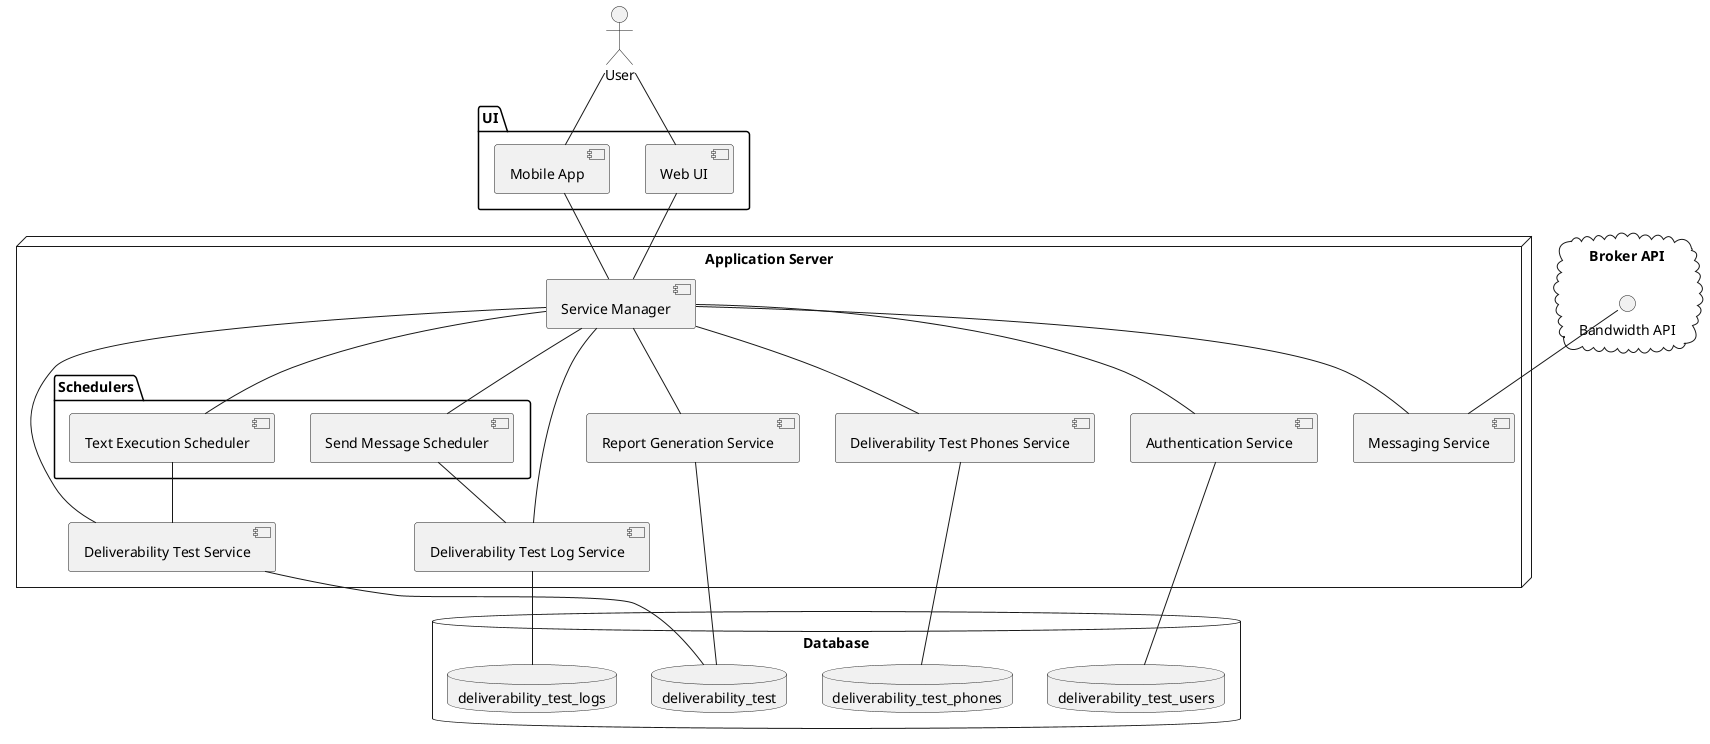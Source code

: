 @startuml

/'Defines all the components in the diagram, including the actor.'/ 
User as user

package UI {
    component "Web UI" as web_ui
    component "Mobile App" as mobile_app
}

node "Application Server" {
    component "Service Manager" as service_manager

    package "Schedulers" {
        component "Text Execution Scheduler" as text_exec_scheduler
        component "Send Message Scheduler" as send_msg_scheduler
    }

    component "Deliverability Test Log Service" as dtl_service
    component "Deliverability Test Service" as dt_service
    component "Deliverability Test Phones Service" as dtp_service
    component "Report Generation Service" as rg_service
    component "Messaging Service" as messenger
    component "Authentication Service" as auth
}

cloud "Broker API" {
    interface "Bandwidth API" as bandwidth
}

database Database {
    skinparam componentStyle rectangle
    database deliverability_test as dt
    database deliverability_test_logs as dtl
    database deliverability_test_phones as dtp
    database deliverability_test_users as dtu
    skinparam componentStyle uml2
}

/'Defines the interactions between the components in the diagram.'/ 

/'Frontend Interactions'/ 
user -- web_ui
user -- mobile_app
web_ui -- service_manager
mobile_app -- service_manager

/'Backend Interactions'/ 
service_manager -- text_exec_scheduler
service_manager -- send_msg_scheduler
service_manager -- dt_service
service_manager -- dtl_service
text_exec_scheduler -- dt_service
send_msg_scheduler -- dtl_service
service_manager -- rg_service
service_manager -- messenger
service_manager -- auth
service_manager -- dtp_service

/'Database Interactions'/ 
dtp_service -- dtp
dtl_service -- dtl
dt_service -- dt
auth -- dtu
rg_service -- dt

/'Third Party Interactions'/ 
bandwidth -- messenger

@enduml
